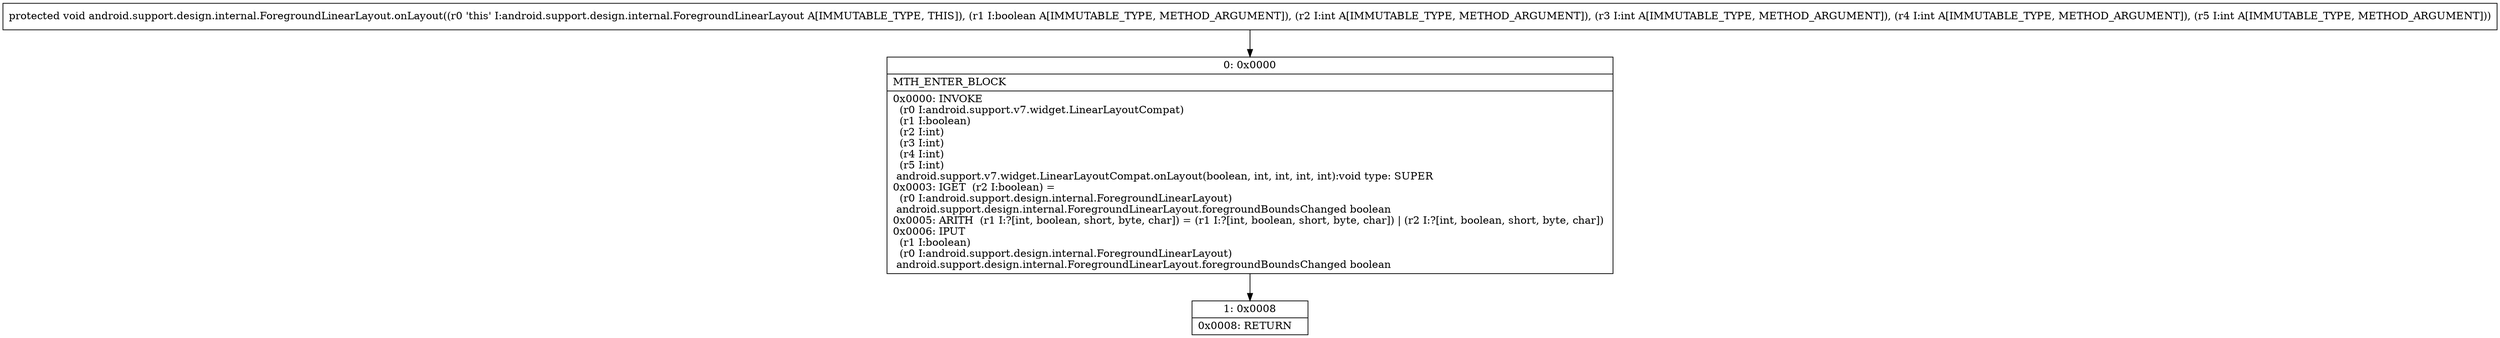 digraph "CFG forandroid.support.design.internal.ForegroundLinearLayout.onLayout(ZIIII)V" {
Node_0 [shape=record,label="{0\:\ 0x0000|MTH_ENTER_BLOCK\l|0x0000: INVOKE  \l  (r0 I:android.support.v7.widget.LinearLayoutCompat)\l  (r1 I:boolean)\l  (r2 I:int)\l  (r3 I:int)\l  (r4 I:int)\l  (r5 I:int)\l android.support.v7.widget.LinearLayoutCompat.onLayout(boolean, int, int, int, int):void type: SUPER \l0x0003: IGET  (r2 I:boolean) = \l  (r0 I:android.support.design.internal.ForegroundLinearLayout)\l android.support.design.internal.ForegroundLinearLayout.foregroundBoundsChanged boolean \l0x0005: ARITH  (r1 I:?[int, boolean, short, byte, char]) = (r1 I:?[int, boolean, short, byte, char]) \| (r2 I:?[int, boolean, short, byte, char]) \l0x0006: IPUT  \l  (r1 I:boolean)\l  (r0 I:android.support.design.internal.ForegroundLinearLayout)\l android.support.design.internal.ForegroundLinearLayout.foregroundBoundsChanged boolean \l}"];
Node_1 [shape=record,label="{1\:\ 0x0008|0x0008: RETURN   \l}"];
MethodNode[shape=record,label="{protected void android.support.design.internal.ForegroundLinearLayout.onLayout((r0 'this' I:android.support.design.internal.ForegroundLinearLayout A[IMMUTABLE_TYPE, THIS]), (r1 I:boolean A[IMMUTABLE_TYPE, METHOD_ARGUMENT]), (r2 I:int A[IMMUTABLE_TYPE, METHOD_ARGUMENT]), (r3 I:int A[IMMUTABLE_TYPE, METHOD_ARGUMENT]), (r4 I:int A[IMMUTABLE_TYPE, METHOD_ARGUMENT]), (r5 I:int A[IMMUTABLE_TYPE, METHOD_ARGUMENT])) }"];
MethodNode -> Node_0;
Node_0 -> Node_1;
}

